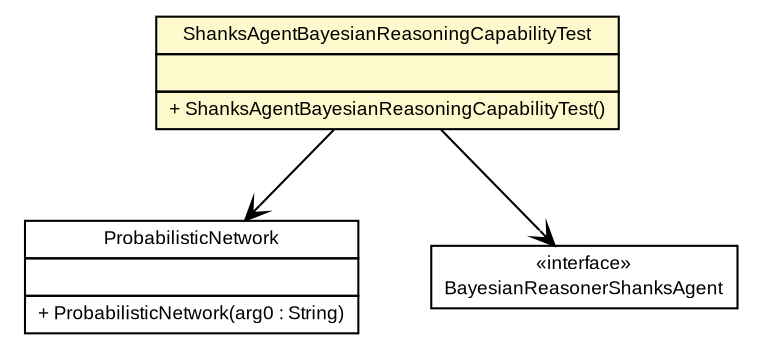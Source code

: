 #!/usr/local/bin/dot
#
# Class diagram 
# Generated by UMLGraph version 5.1 (http://www.umlgraph.org/)
#

digraph G {
	edge [fontname="arial",fontsize=10,labelfontname="arial",labelfontsize=10];
	node [fontname="arial",fontsize=10,shape=plaintext];
	nodesep=0.25;
	ranksep=0.5;
	// es.upm.dit.gsi.shanks.agent.capability.reasoning.bayes.test.ShanksAgentBayesianReasoningCapabilityTest
	c2460 [label=<<table title="es.upm.dit.gsi.shanks.agent.capability.reasoning.bayes.test.ShanksAgentBayesianReasoningCapabilityTest" border="0" cellborder="1" cellspacing="0" cellpadding="2" port="p" bgcolor="lemonChiffon" href="./ShanksAgentBayesianReasoningCapabilityTest.html">
		<tr><td><table border="0" cellspacing="0" cellpadding="1">
<tr><td align="center" balign="center"> ShanksAgentBayesianReasoningCapabilityTest </td></tr>
		</table></td></tr>
		<tr><td><table border="0" cellspacing="0" cellpadding="1">
<tr><td align="left" balign="left">  </td></tr>
		</table></td></tr>
		<tr><td><table border="0" cellspacing="0" cellpadding="1">
<tr><td align="left" balign="left"> + ShanksAgentBayesianReasoningCapabilityTest() </td></tr>
		</table></td></tr>
		</table>>, fontname="arial", fontcolor="black", fontsize=9.0];
	// es.upm.dit.gsi.shanks.agent.capability.reasoning.bayes.test.ShanksAgentBayesianReasoningCapabilityTest NAVASSOC unbbayes.prs.bn.ProbabilisticNetwork
	c2460:p -> c2531:p [taillabel="", label="", headlabel="", fontname="arial", fontcolor="black", fontsize=10.0, color="black", arrowhead=open];
	// es.upm.dit.gsi.shanks.agent.capability.reasoning.bayes.test.ShanksAgentBayesianReasoningCapabilityTest NAVASSOC es.upm.dit.gsi.shanks.agent.capability.reasoning.bayes.BayesianReasonerShanksAgent
	c2460:p -> c2532:p [taillabel="", label="", headlabel="", fontname="arial", fontcolor="black", fontsize=10.0, color="black", arrowhead=open];
	// unbbayes.prs.bn.ProbabilisticNetwork
	c2531 [label=<<table title="unbbayes.prs.bn.ProbabilisticNetwork" border="0" cellborder="1" cellspacing="0" cellpadding="2" port="p" href="http://java.sun.com/j2se/1.4.2/docs/api/unbbayes/prs/bn/ProbabilisticNetwork.html">
		<tr><td><table border="0" cellspacing="0" cellpadding="1">
<tr><td align="center" balign="center"> ProbabilisticNetwork </td></tr>
		</table></td></tr>
		<tr><td><table border="0" cellspacing="0" cellpadding="1">
<tr><td align="left" balign="left">  </td></tr>
		</table></td></tr>
		<tr><td><table border="0" cellspacing="0" cellpadding="1">
<tr><td align="left" balign="left"> + ProbabilisticNetwork(arg0 : String) </td></tr>
		</table></td></tr>
		</table>>, fontname="arial", fontcolor="black", fontsize=9.0];
	// es.upm.dit.gsi.shanks.agent.capability.reasoning.bayes.BayesianReasonerShanksAgent
	c2532 [label=<<table title="es.upm.dit.gsi.shanks.agent.capability.reasoning.bayes.BayesianReasonerShanksAgent" border="0" cellborder="1" cellspacing="0" cellpadding="2" port="p" href="http://java.sun.com/j2se/1.4.2/docs/api/es/upm/dit/gsi/shanks/agent/capability/reasoning/bayes/BayesianReasonerShanksAgent.html">
		<tr><td><table border="0" cellspacing="0" cellpadding="1">
<tr><td align="center" balign="center"> &#171;interface&#187; </td></tr>
<tr><td align="center" balign="center"> BayesianReasonerShanksAgent </td></tr>
		</table></td></tr>
		</table>>, fontname="arial", fontcolor="black", fontsize=9.0];
}

